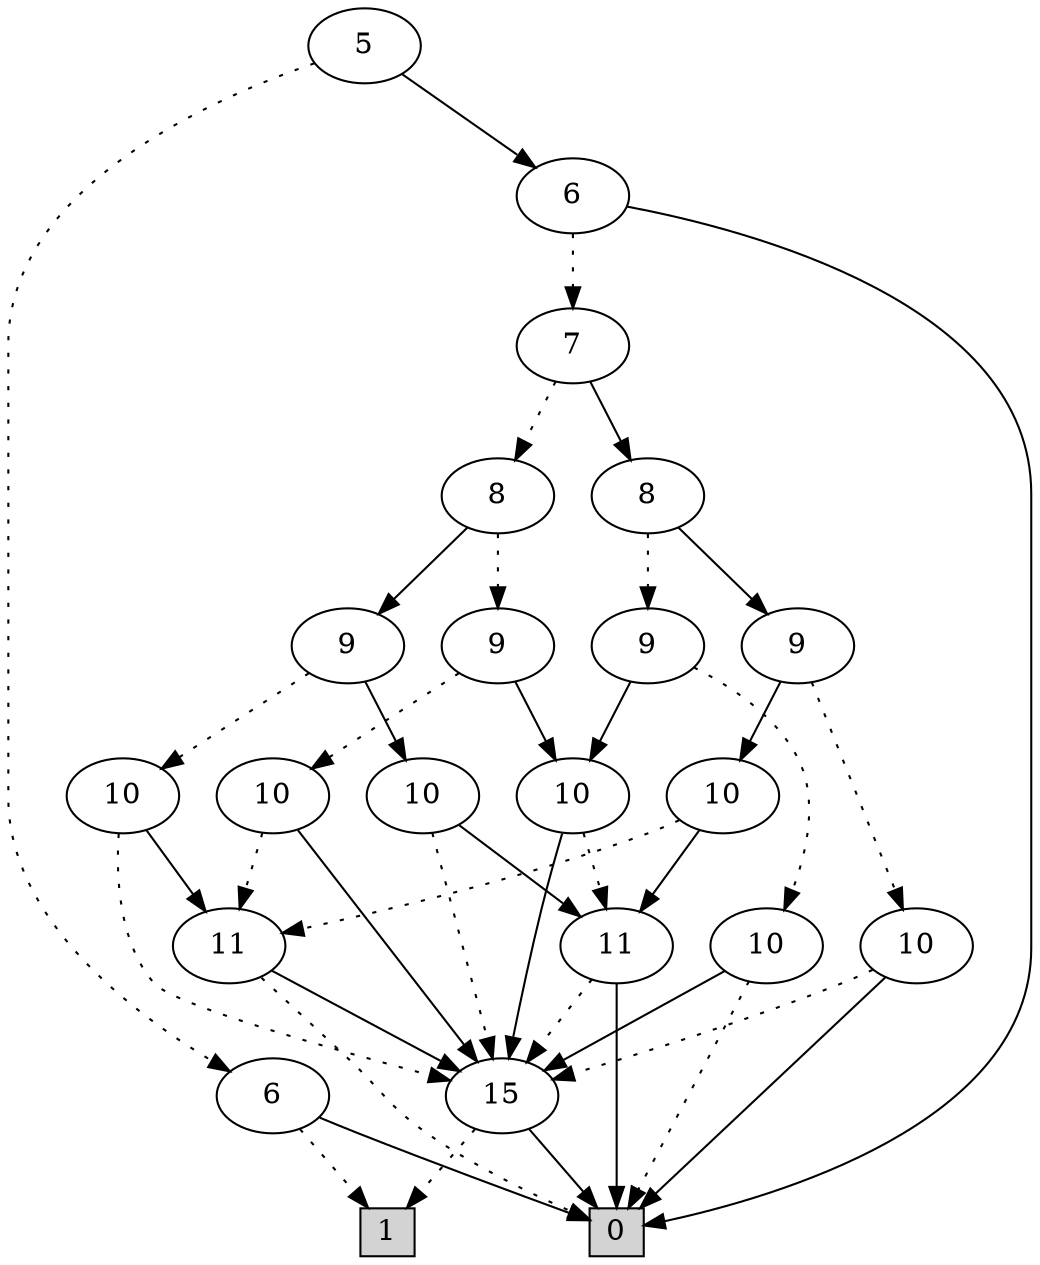 digraph G {
0 [shape=box, label="0", style=filled, shape=box, height=0.3, width=0.3];
1 [shape=box, label="1", style=filled, shape=box, height=0.3, width=0.3];
1109 [label="5"];
1109 -> 15 [style=dotted];
1109 -> 1108 [style=filled];
15 [label="6"];
15 -> 1 [style=dotted];
15 -> 0 [style=filled];
1108 [label="6"];
1108 -> 1106 [style=dotted];
1108 -> 0 [style=filled];
1106 [label="7"];
1106 -> 967 [style=dotted];
1106 -> 1105 [style=filled];
967 [label="8"];
967 -> 965 [style=dotted];
967 -> 966 [style=filled];
965 [label="9"];
965 -> 437 [style=dotted];
965 -> 714 [style=filled];
437 [label="10"];
437 -> 307 [style=dotted];
437 -> 33 [style=filled];
307 [label="11"];
307 -> 0 [style=dotted];
307 -> 33 [style=filled];
33 [label="15"];
33 -> 1 [style=dotted];
33 -> 0 [style=filled];
714 [label="10"];
714 -> 341 [style=dotted];
714 -> 33 [style=filled];
341 [label="11"];
341 -> 33 [style=dotted];
341 -> 0 [style=filled];
966 [label="9"];
966 -> 726 [style=dotted];
966 -> 499 [style=filled];
726 [label="10"];
726 -> 33 [style=dotted];
726 -> 307 [style=filled];
499 [label="10"];
499 -> 33 [style=dotted];
499 -> 341 [style=filled];
1105 [label="8"];
1105 -> 1103 [style=dotted];
1105 -> 1104 [style=filled];
1103 [label="9"];
1103 -> 274 [style=dotted];
1103 -> 714 [style=filled];
274 [label="10"];
274 -> 0 [style=dotted];
274 -> 33 [style=filled];
1104 [label="9"];
1104 -> 337 [style=dotted];
1104 -> 558 [style=filled];
337 [label="10"];
337 -> 33 [style=dotted];
337 -> 0 [style=filled];
558 [label="10"];
558 -> 307 [style=dotted];
558 -> 341 [style=filled];
}
